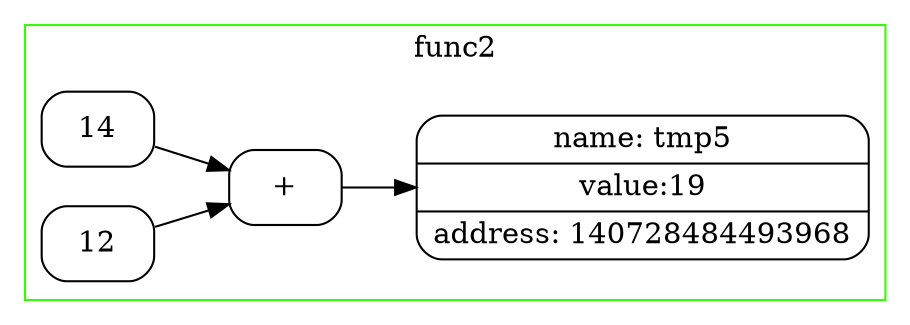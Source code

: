 digraph G{
rankdir=LR;
node[shape=Mrecord];

subgraph "cluster_2" {
label = func2;
color = "0.30,1,1";
15[label="+" color = "black" style = ""];
14->15;
12->15;
16[label=" name: tmp5 | value:19 | address: 140728484493968 " ];
15->16;
}
}